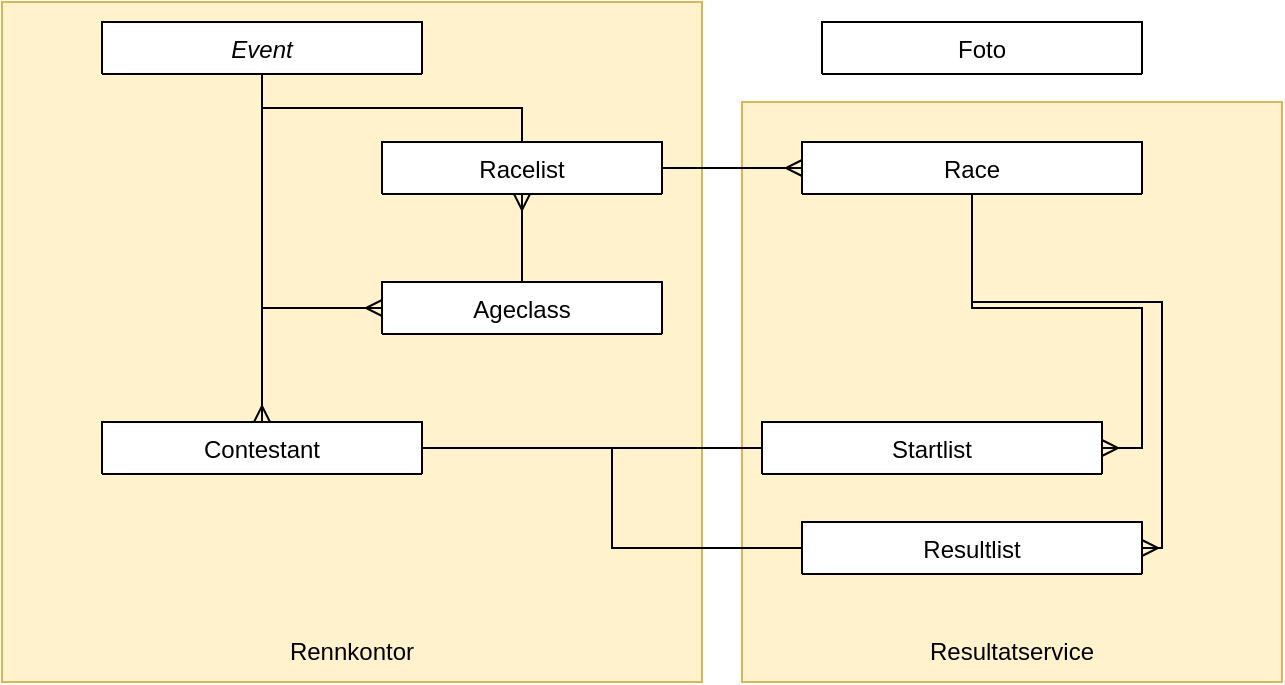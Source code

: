 <mxfile version="14.6.6" type="github">
  <diagram id="C5RBs43oDa-KdzZeNtuy" name="Page-1">
    <mxGraphModel dx="718" dy="411" grid="1" gridSize="10" guides="1" tooltips="1" connect="1" arrows="1" fold="1" page="1" pageScale="1" pageWidth="827" pageHeight="1169" math="0" shadow="0">
      <root>
        <mxCell id="WIyWlLk6GJQsqaUBKTNV-0" />
        <mxCell id="WIyWlLk6GJQsqaUBKTNV-1" parent="WIyWlLk6GJQsqaUBKTNV-0" />
        <mxCell id="PZEERZmNx4kMCv6tL3fX-24" value="" style="rounded=0;whiteSpace=wrap;html=1;fillColor=#fff2cc;strokeColor=#d6b656;" vertex="1" parent="WIyWlLk6GJQsqaUBKTNV-1">
          <mxGeometry x="410" y="60" width="270" height="290" as="geometry" />
        </mxCell>
        <mxCell id="PZEERZmNx4kMCv6tL3fX-23" value="" style="rounded=0;whiteSpace=wrap;html=1;fillColor=#fff2cc;strokeColor=#d6b656;" vertex="1" parent="WIyWlLk6GJQsqaUBKTNV-1">
          <mxGeometry x="40" y="10" width="350" height="340" as="geometry" />
        </mxCell>
        <mxCell id="zkfFHV4jXpPFQw0GAbJ--0" value="Event" style="swimlane;fontStyle=2;align=center;verticalAlign=top;childLayout=stackLayout;horizontal=1;startSize=26;horizontalStack=0;resizeParent=1;resizeLast=0;collapsible=1;marginBottom=0;rounded=0;shadow=0;strokeWidth=1;" parent="WIyWlLk6GJQsqaUBKTNV-1" vertex="1" collapsed="1">
          <mxGeometry x="90" y="20" width="160" height="26" as="geometry">
            <mxRectangle x="90" y="40" width="160" height="138" as="alternateBounds" />
          </mxGeometry>
        </mxCell>
        <mxCell id="PZEERZmNx4kMCv6tL3fX-20" value="" style="rounded=0;whiteSpace=wrap;html=1;" vertex="1" parent="zkfFHV4jXpPFQw0GAbJ--0">
          <mxGeometry y="26" width="160" height="60" as="geometry" />
        </mxCell>
        <mxCell id="zkfFHV4jXpPFQw0GAbJ--1" value="Name" style="text;align=left;verticalAlign=top;spacingLeft=4;spacingRight=4;overflow=hidden;rotatable=0;points=[[0,0.5],[1,0.5]];portConstraint=eastwest;" parent="zkfFHV4jXpPFQw0GAbJ--0" vertex="1">
          <mxGeometry y="86" width="160" height="26" as="geometry" />
        </mxCell>
        <mxCell id="ikaZ1ch9ItZashiG7H-7-3" value="Date" style="text;align=left;verticalAlign=top;spacingLeft=4;spacingRight=4;overflow=hidden;rotatable=0;points=[[0,0.5],[1,0.5]];portConstraint=eastwest;" parent="zkfFHV4jXpPFQw0GAbJ--0" vertex="1">
          <mxGeometry y="112" width="160" height="26" as="geometry" />
        </mxCell>
        <mxCell id="ikaZ1ch9ItZashiG7H-7-4" value="Place" style="text;align=left;verticalAlign=top;spacingLeft=4;spacingRight=4;overflow=hidden;rotatable=0;points=[[0,0.5],[1,0.5]];portConstraint=eastwest;" parent="zkfFHV4jXpPFQw0GAbJ--0" vertex="1">
          <mxGeometry y="138" width="160" height="26" as="geometry" />
        </mxCell>
        <mxCell id="ikaZ1ch9ItZashiG7H-7-5" value="Organizer" style="text;align=left;verticalAlign=top;spacingLeft=4;spacingRight=4;overflow=hidden;rotatable=0;points=[[0,0.5],[1,0.5]];portConstraint=eastwest;" parent="zkfFHV4jXpPFQw0GAbJ--0" vertex="1">
          <mxGeometry y="164" width="160" height="26" as="geometry" />
        </mxCell>
        <mxCell id="zkfFHV4jXpPFQw0GAbJ--6" value="Contestant" style="swimlane;fontStyle=0;align=center;verticalAlign=top;childLayout=stackLayout;horizontal=1;startSize=26;horizontalStack=0;resizeParent=1;resizeLast=0;collapsible=1;marginBottom=0;rounded=0;shadow=0;strokeWidth=1;" parent="WIyWlLk6GJQsqaUBKTNV-1" vertex="1" collapsed="1">
          <mxGeometry x="90" y="220" width="160" height="26" as="geometry">
            <mxRectangle x="90" y="220" width="160" height="210" as="alternateBounds" />
          </mxGeometry>
        </mxCell>
        <mxCell id="zkfFHV4jXpPFQw0GAbJ--7" value="Name" style="text;align=left;verticalAlign=top;spacingLeft=4;spacingRight=4;overflow=hidden;rotatable=0;points=[[0,0.5],[1,0.5]];portConstraint=eastwest;" parent="zkfFHV4jXpPFQw0GAbJ--6" vertex="1">
          <mxGeometry y="26" width="160" height="26" as="geometry" />
        </mxCell>
        <mxCell id="zkfFHV4jXpPFQw0GAbJ--8" value="Born" style="text;align=left;verticalAlign=top;spacingLeft=4;spacingRight=4;overflow=hidden;rotatable=0;points=[[0,0.5],[1,0.5]];portConstraint=eastwest;rounded=0;shadow=0;html=0;" parent="zkfFHV4jXpPFQw0GAbJ--6" vertex="1">
          <mxGeometry y="52" width="160" height="26" as="geometry" />
        </mxCell>
        <mxCell id="zkfFHV4jXpPFQw0GAbJ--10" value="Club" style="text;align=left;verticalAlign=top;spacingLeft=4;spacingRight=4;overflow=hidden;rotatable=0;points=[[0,0.5],[1,0.5]];portConstraint=eastwest;fontStyle=4" parent="zkfFHV4jXpPFQw0GAbJ--6" vertex="1">
          <mxGeometry y="78" width="160" height="26" as="geometry" />
        </mxCell>
        <mxCell id="zkfFHV4jXpPFQw0GAbJ--11" value="Idretts_id" style="text;align=left;verticalAlign=top;spacingLeft=4;spacingRight=4;overflow=hidden;rotatable=0;points=[[0,0.5],[1,0.5]];portConstraint=eastwest;" parent="zkfFHV4jXpPFQw0GAbJ--6" vertex="1">
          <mxGeometry y="104" width="160" height="26" as="geometry" />
        </mxCell>
        <mxCell id="ikaZ1ch9ItZashiG7H-7-6" value="Start_bib" style="text;align=left;verticalAlign=top;spacingLeft=4;spacingRight=4;overflow=hidden;rotatable=0;points=[[0,0.5],[1,0.5]];portConstraint=eastwest;" parent="zkfFHV4jXpPFQw0GAbJ--6" vertex="1">
          <mxGeometry y="130" width="160" height="26" as="geometry" />
        </mxCell>
        <mxCell id="ikaZ1ch9ItZashiG7H-7-7" value="Ageclass" style="text;align=left;verticalAlign=top;spacingLeft=4;spacingRight=4;overflow=hidden;rotatable=0;points=[[0,0.5],[1,0.5]];portConstraint=eastwest;" parent="zkfFHV4jXpPFQw0GAbJ--6" vertex="1">
          <mxGeometry y="156" width="160" height="26" as="geometry" />
        </mxCell>
        <mxCell id="ikaZ1ch9ItZashiG7H-7-10" value="Chip" style="text;align=left;verticalAlign=top;spacingLeft=4;spacingRight=4;overflow=hidden;rotatable=0;points=[[0,0.5],[1,0.5]];portConstraint=eastwest;" parent="zkfFHV4jXpPFQw0GAbJ--6" vertex="1">
          <mxGeometry y="182" width="160" height="26" as="geometry" />
        </mxCell>
        <mxCell id="zkfFHV4jXpPFQw0GAbJ--12" value="" style="endArrow=none;endSize=10;endFill=0;shadow=0;strokeWidth=1;rounded=0;edgeStyle=elbowEdgeStyle;elbow=vertical;startArrow=ERmany;startFill=0;" parent="WIyWlLk6GJQsqaUBKTNV-1" source="zkfFHV4jXpPFQw0GAbJ--6" target="zkfFHV4jXpPFQw0GAbJ--0" edge="1">
          <mxGeometry width="160" relative="1" as="geometry">
            <mxPoint x="200" y="203" as="sourcePoint" />
            <mxPoint x="200" y="203" as="targetPoint" />
          </mxGeometry>
        </mxCell>
        <mxCell id="PZEERZmNx4kMCv6tL3fX-17" style="edgeStyle=orthogonalEdgeStyle;rounded=0;orthogonalLoop=1;jettySize=auto;html=1;exitX=0.5;exitY=1;exitDx=0;exitDy=0;entryX=1;entryY=0.5;entryDx=0;entryDy=0;startArrow=none;startFill=0;endArrow=ERmany;endFill=0;" edge="1" parent="WIyWlLk6GJQsqaUBKTNV-1" source="zkfFHV4jXpPFQw0GAbJ--13" target="ikaZ1ch9ItZashiG7H-7-14">
          <mxGeometry relative="1" as="geometry" />
        </mxCell>
        <mxCell id="zkfFHV4jXpPFQw0GAbJ--13" value="Race" style="swimlane;fontStyle=0;align=center;verticalAlign=top;childLayout=stackLayout;horizontal=1;startSize=26;horizontalStack=0;resizeParent=1;resizeLast=0;collapsible=1;marginBottom=0;rounded=0;shadow=0;strokeWidth=1;" parent="WIyWlLk6GJQsqaUBKTNV-1" vertex="1" collapsed="1">
          <mxGeometry x="440" y="80" width="170" height="26" as="geometry">
            <mxRectangle x="350" y="80" width="160" height="70" as="alternateBounds" />
          </mxGeometry>
        </mxCell>
        <mxCell id="zkfFHV4jXpPFQw0GAbJ--14" value="Raceclass" style="text;align=left;verticalAlign=top;spacingLeft=4;spacingRight=4;overflow=hidden;rotatable=0;points=[[0,0.5],[1,0.5]];portConstraint=eastwest;" parent="zkfFHV4jXpPFQw0GAbJ--13" vertex="1">
          <mxGeometry y="26" width="170" height="26" as="geometry" />
        </mxCell>
        <mxCell id="zkfFHV4jXpPFQw0GAbJ--16" value="" style="endArrow=none;endSize=10;endFill=0;shadow=0;strokeWidth=1;rounded=0;edgeStyle=elbowEdgeStyle;elbow=vertical;startArrow=none;startFill=0;exitX=0.5;exitY=0;exitDx=0;exitDy=0;" parent="WIyWlLk6GJQsqaUBKTNV-1" source="PZEERZmNx4kMCv6tL3fX-13" target="zkfFHV4jXpPFQw0GAbJ--0" edge="1">
          <mxGeometry width="160" relative="1" as="geometry">
            <mxPoint x="210" y="373" as="sourcePoint" />
            <mxPoint x="310" y="271" as="targetPoint" />
          </mxGeometry>
        </mxCell>
        <mxCell id="ikaZ1ch9ItZashiG7H-7-12" style="edgeStyle=orthogonalEdgeStyle;rounded=0;orthogonalLoop=1;jettySize=auto;html=1;exitX=0.5;exitY=1;exitDx=0;exitDy=0;entryX=0;entryY=0.5;entryDx=0;entryDy=0;startArrow=none;startFill=0;endArrow=ERmany;endFill=0;" parent="WIyWlLk6GJQsqaUBKTNV-1" source="zkfFHV4jXpPFQw0GAbJ--0" target="ikaZ1ch9ItZashiG7H-7-8" edge="1">
          <mxGeometry relative="1" as="geometry" />
        </mxCell>
        <mxCell id="PZEERZmNx4kMCv6tL3fX-1" style="edgeStyle=orthogonalEdgeStyle;orthogonalLoop=1;jettySize=auto;html=1;exitX=0.5;exitY=0;exitDx=0;exitDy=0;entryX=0.5;entryY=1;entryDx=0;entryDy=0;startArrow=none;startFill=0;endArrow=ERmany;endFill=0;rounded=0;" edge="1" parent="WIyWlLk6GJQsqaUBKTNV-1" source="ikaZ1ch9ItZashiG7H-7-8" target="PZEERZmNx4kMCv6tL3fX-13">
          <mxGeometry relative="1" as="geometry" />
        </mxCell>
        <mxCell id="ikaZ1ch9ItZashiG7H-7-8" value="Ageclass" style="swimlane;fontStyle=0;align=center;verticalAlign=top;childLayout=stackLayout;horizontal=1;startSize=26;horizontalStack=0;resizeParent=1;resizeLast=0;collapsible=1;marginBottom=0;rounded=0;shadow=0;strokeWidth=1;" parent="WIyWlLk6GJQsqaUBKTNV-1" vertex="1" collapsed="1">
          <mxGeometry x="230" y="150" width="140" height="26" as="geometry">
            <mxRectangle x="150" y="290" width="160" height="80" as="alternateBounds" />
          </mxGeometry>
        </mxCell>
        <mxCell id="ikaZ1ch9ItZashiG7H-7-9" value="Name" style="text;align=left;verticalAlign=top;spacingLeft=4;spacingRight=4;overflow=hidden;rotatable=0;points=[[0,0.5],[1,0.5]];portConstraint=eastwest;" parent="ikaZ1ch9ItZashiG7H-7-8" vertex="1">
          <mxGeometry y="26" width="140" height="26" as="geometry" />
        </mxCell>
        <mxCell id="ikaZ1ch9ItZashiG7H-7-11" value="Raceclass" style="text;align=left;verticalAlign=top;spacingLeft=4;spacingRight=4;overflow=hidden;rotatable=0;points=[[0,0.5],[1,0.5]];portConstraint=eastwest;" parent="ikaZ1ch9ItZashiG7H-7-8" vertex="1">
          <mxGeometry y="52" width="140" height="26" as="geometry" />
        </mxCell>
        <mxCell id="ikaZ1ch9ItZashiG7H-7-14" value="Startlist" style="swimlane;fontStyle=0;align=center;verticalAlign=top;childLayout=stackLayout;horizontal=1;startSize=26;horizontalStack=0;resizeParent=1;resizeLast=0;collapsible=1;marginBottom=0;rounded=0;shadow=0;strokeWidth=1;" parent="WIyWlLk6GJQsqaUBKTNV-1" vertex="1" collapsed="1">
          <mxGeometry x="420" y="220" width="170" height="26" as="geometry">
            <mxRectangle x="370" y="220" width="160" height="78" as="alternateBounds" />
          </mxGeometry>
        </mxCell>
        <mxCell id="ikaZ1ch9ItZashiG7H-7-15" value="Raceclass" style="text;align=left;verticalAlign=top;spacingLeft=4;spacingRight=4;overflow=hidden;rotatable=0;points=[[0,0.5],[1,0.5]];portConstraint=eastwest;" parent="ikaZ1ch9ItZashiG7H-7-14" vertex="1">
          <mxGeometry y="26" width="170" height="26" as="geometry" />
        </mxCell>
        <mxCell id="PZEERZmNx4kMCv6tL3fX-0" value="Start_bib" style="text;align=left;verticalAlign=top;spacingLeft=4;spacingRight=4;overflow=hidden;rotatable=0;points=[[0,0.5],[1,0.5]];portConstraint=eastwest;" vertex="1" parent="ikaZ1ch9ItZashiG7H-7-14">
          <mxGeometry y="52" width="170" height="26" as="geometry" />
        </mxCell>
        <mxCell id="ikaZ1ch9ItZashiG7H-7-16" value="Resultlist" style="swimlane;fontStyle=0;align=center;verticalAlign=top;childLayout=stackLayout;horizontal=1;startSize=26;horizontalStack=0;resizeParent=1;resizeLast=0;collapsible=1;marginBottom=0;rounded=0;shadow=0;strokeWidth=1;" parent="WIyWlLk6GJQsqaUBKTNV-1" vertex="1" collapsed="1">
          <mxGeometry x="440" y="270" width="170" height="26" as="geometry">
            <mxRectangle x="370" y="320" width="160" height="70" as="alternateBounds" />
          </mxGeometry>
        </mxCell>
        <mxCell id="ikaZ1ch9ItZashiG7H-7-17" value="Raceclass" style="text;align=left;verticalAlign=top;spacingLeft=4;spacingRight=4;overflow=hidden;rotatable=0;points=[[0,0.5],[1,0.5]];portConstraint=eastwest;" parent="ikaZ1ch9ItZashiG7H-7-16" vertex="1">
          <mxGeometry y="26" width="170" height="26" as="geometry" />
        </mxCell>
        <mxCell id="PZEERZmNx4kMCv6tL3fX-2" style="edgeStyle=orthogonalEdgeStyle;orthogonalLoop=1;jettySize=auto;html=1;exitX=1;exitY=0.5;exitDx=0;exitDy=0;entryX=0;entryY=0.5;entryDx=0;entryDy=0;startArrow=none;startFill=0;endArrow=none;endFill=0;rounded=0;" edge="1" parent="WIyWlLk6GJQsqaUBKTNV-1" source="zkfFHV4jXpPFQw0GAbJ--6" target="ikaZ1ch9ItZashiG7H-7-14">
          <mxGeometry relative="1" as="geometry">
            <mxPoint x="320" y="160" as="sourcePoint" />
            <mxPoint x="360" y="103" as="targetPoint" />
          </mxGeometry>
        </mxCell>
        <mxCell id="PZEERZmNx4kMCv6tL3fX-3" style="edgeStyle=orthogonalEdgeStyle;orthogonalLoop=1;jettySize=auto;html=1;exitX=1;exitY=0.5;exitDx=0;exitDy=0;entryX=0;entryY=0.5;entryDx=0;entryDy=0;startArrow=none;startFill=0;endArrow=none;endFill=0;rounded=0;" edge="1" parent="WIyWlLk6GJQsqaUBKTNV-1" source="zkfFHV4jXpPFQw0GAbJ--6" target="ikaZ1ch9ItZashiG7H-7-16">
          <mxGeometry relative="1" as="geometry">
            <mxPoint x="260" y="243" as="sourcePoint" />
            <mxPoint x="380" y="263" as="targetPoint" />
          </mxGeometry>
        </mxCell>
        <mxCell id="PZEERZmNx4kMCv6tL3fX-5" value="Foto" style="swimlane;fontStyle=0;align=center;verticalAlign=top;childLayout=stackLayout;horizontal=1;startSize=26;horizontalStack=0;resizeParent=1;resizeLast=0;collapsible=1;marginBottom=0;rounded=0;shadow=0;strokeWidth=1;" vertex="1" collapsed="1" parent="WIyWlLk6GJQsqaUBKTNV-1">
          <mxGeometry x="450" y="20" width="160" height="26" as="geometry">
            <mxRectangle x="90" y="220" width="160" height="210" as="alternateBounds" />
          </mxGeometry>
        </mxCell>
        <mxCell id="PZEERZmNx4kMCv6tL3fX-6" value="Name" style="text;align=left;verticalAlign=top;spacingLeft=4;spacingRight=4;overflow=hidden;rotatable=0;points=[[0,0.5],[1,0.5]];portConstraint=eastwest;" vertex="1" parent="PZEERZmNx4kMCv6tL3fX-5">
          <mxGeometry y="26" width="160" height="26" as="geometry" />
        </mxCell>
        <mxCell id="PZEERZmNx4kMCv6tL3fX-7" value="Born" style="text;align=left;verticalAlign=top;spacingLeft=4;spacingRight=4;overflow=hidden;rotatable=0;points=[[0,0.5],[1,0.5]];portConstraint=eastwest;rounded=0;shadow=0;html=0;" vertex="1" parent="PZEERZmNx4kMCv6tL3fX-5">
          <mxGeometry y="52" width="160" height="26" as="geometry" />
        </mxCell>
        <mxCell id="PZEERZmNx4kMCv6tL3fX-8" value="Club" style="text;align=left;verticalAlign=top;spacingLeft=4;spacingRight=4;overflow=hidden;rotatable=0;points=[[0,0.5],[1,0.5]];portConstraint=eastwest;fontStyle=4" vertex="1" parent="PZEERZmNx4kMCv6tL3fX-5">
          <mxGeometry y="78" width="160" height="26" as="geometry" />
        </mxCell>
        <mxCell id="PZEERZmNx4kMCv6tL3fX-9" value="Idretts_id" style="text;align=left;verticalAlign=top;spacingLeft=4;spacingRight=4;overflow=hidden;rotatable=0;points=[[0,0.5],[1,0.5]];portConstraint=eastwest;" vertex="1" parent="PZEERZmNx4kMCv6tL3fX-5">
          <mxGeometry y="104" width="160" height="26" as="geometry" />
        </mxCell>
        <mxCell id="PZEERZmNx4kMCv6tL3fX-10" value="Start_bib" style="text;align=left;verticalAlign=top;spacingLeft=4;spacingRight=4;overflow=hidden;rotatable=0;points=[[0,0.5],[1,0.5]];portConstraint=eastwest;" vertex="1" parent="PZEERZmNx4kMCv6tL3fX-5">
          <mxGeometry y="130" width="160" height="26" as="geometry" />
        </mxCell>
        <mxCell id="PZEERZmNx4kMCv6tL3fX-11" value="Ageclass" style="text;align=left;verticalAlign=top;spacingLeft=4;spacingRight=4;overflow=hidden;rotatable=0;points=[[0,0.5],[1,0.5]];portConstraint=eastwest;" vertex="1" parent="PZEERZmNx4kMCv6tL3fX-5">
          <mxGeometry y="156" width="160" height="26" as="geometry" />
        </mxCell>
        <mxCell id="PZEERZmNx4kMCv6tL3fX-12" value="Chip" style="text;align=left;verticalAlign=top;spacingLeft=4;spacingRight=4;overflow=hidden;rotatable=0;points=[[0,0.5],[1,0.5]];portConstraint=eastwest;" vertex="1" parent="PZEERZmNx4kMCv6tL3fX-5">
          <mxGeometry y="182" width="160" height="26" as="geometry" />
        </mxCell>
        <mxCell id="PZEERZmNx4kMCv6tL3fX-13" value="Racelist" style="swimlane;fontStyle=0;align=center;verticalAlign=top;childLayout=stackLayout;horizontal=1;startSize=26;horizontalStack=0;resizeParent=1;resizeLast=0;collapsible=1;marginBottom=0;rounded=0;shadow=0;strokeWidth=1;" vertex="1" collapsed="1" parent="WIyWlLk6GJQsqaUBKTNV-1">
          <mxGeometry x="230" y="80" width="140" height="26" as="geometry">
            <mxRectangle x="350" y="80" width="160" height="70" as="alternateBounds" />
          </mxGeometry>
        </mxCell>
        <mxCell id="PZEERZmNx4kMCv6tL3fX-14" value="Raceclass" style="text;align=left;verticalAlign=top;spacingLeft=4;spacingRight=4;overflow=hidden;rotatable=0;points=[[0,0.5],[1,0.5]];portConstraint=eastwest;" vertex="1" parent="PZEERZmNx4kMCv6tL3fX-13">
          <mxGeometry y="26" width="140" height="26" as="geometry" />
        </mxCell>
        <mxCell id="PZEERZmNx4kMCv6tL3fX-16" style="edgeStyle=orthogonalEdgeStyle;orthogonalLoop=1;jettySize=auto;html=1;entryX=0;entryY=0.5;entryDx=0;entryDy=0;startArrow=none;startFill=0;endArrow=ERmany;endFill=0;rounded=0;exitX=1;exitY=0.5;exitDx=0;exitDy=0;" edge="1" parent="WIyWlLk6GJQsqaUBKTNV-1" source="PZEERZmNx4kMCv6tL3fX-13" target="zkfFHV4jXpPFQw0GAbJ--13">
          <mxGeometry relative="1" as="geometry">
            <mxPoint x="400" y="93" as="sourcePoint" />
            <mxPoint x="325" y="116" as="targetPoint" />
          </mxGeometry>
        </mxCell>
        <mxCell id="PZEERZmNx4kMCv6tL3fX-18" style="edgeStyle=orthogonalEdgeStyle;rounded=0;orthogonalLoop=1;jettySize=auto;html=1;exitX=0.5;exitY=1;exitDx=0;exitDy=0;entryX=1;entryY=0.5;entryDx=0;entryDy=0;startArrow=none;startFill=0;endArrow=ERmany;endFill=0;" edge="1" parent="WIyWlLk6GJQsqaUBKTNV-1" source="zkfFHV4jXpPFQw0GAbJ--13" target="ikaZ1ch9ItZashiG7H-7-16">
          <mxGeometry relative="1" as="geometry">
            <mxPoint x="535" y="116" as="sourcePoint" />
            <mxPoint x="550" y="243" as="targetPoint" />
            <Array as="points">
              <mxPoint x="525" y="160" />
              <mxPoint x="620" y="160" />
              <mxPoint x="620" y="283" />
            </Array>
          </mxGeometry>
        </mxCell>
        <mxCell id="PZEERZmNx4kMCv6tL3fX-21" value="Rennkontor" style="text;html=1;strokeColor=none;fillColor=none;align=center;verticalAlign=middle;whiteSpace=wrap;rounded=0;" vertex="1" parent="WIyWlLk6GJQsqaUBKTNV-1">
          <mxGeometry x="170" y="320" width="90" height="30" as="geometry" />
        </mxCell>
        <mxCell id="PZEERZmNx4kMCv6tL3fX-22" value="Resultatservice" style="text;html=1;strokeColor=none;fillColor=none;align=center;verticalAlign=middle;whiteSpace=wrap;rounded=0;" vertex="1" parent="WIyWlLk6GJQsqaUBKTNV-1">
          <mxGeometry x="500" y="320" width="90" height="30" as="geometry" />
        </mxCell>
      </root>
    </mxGraphModel>
  </diagram>
</mxfile>
